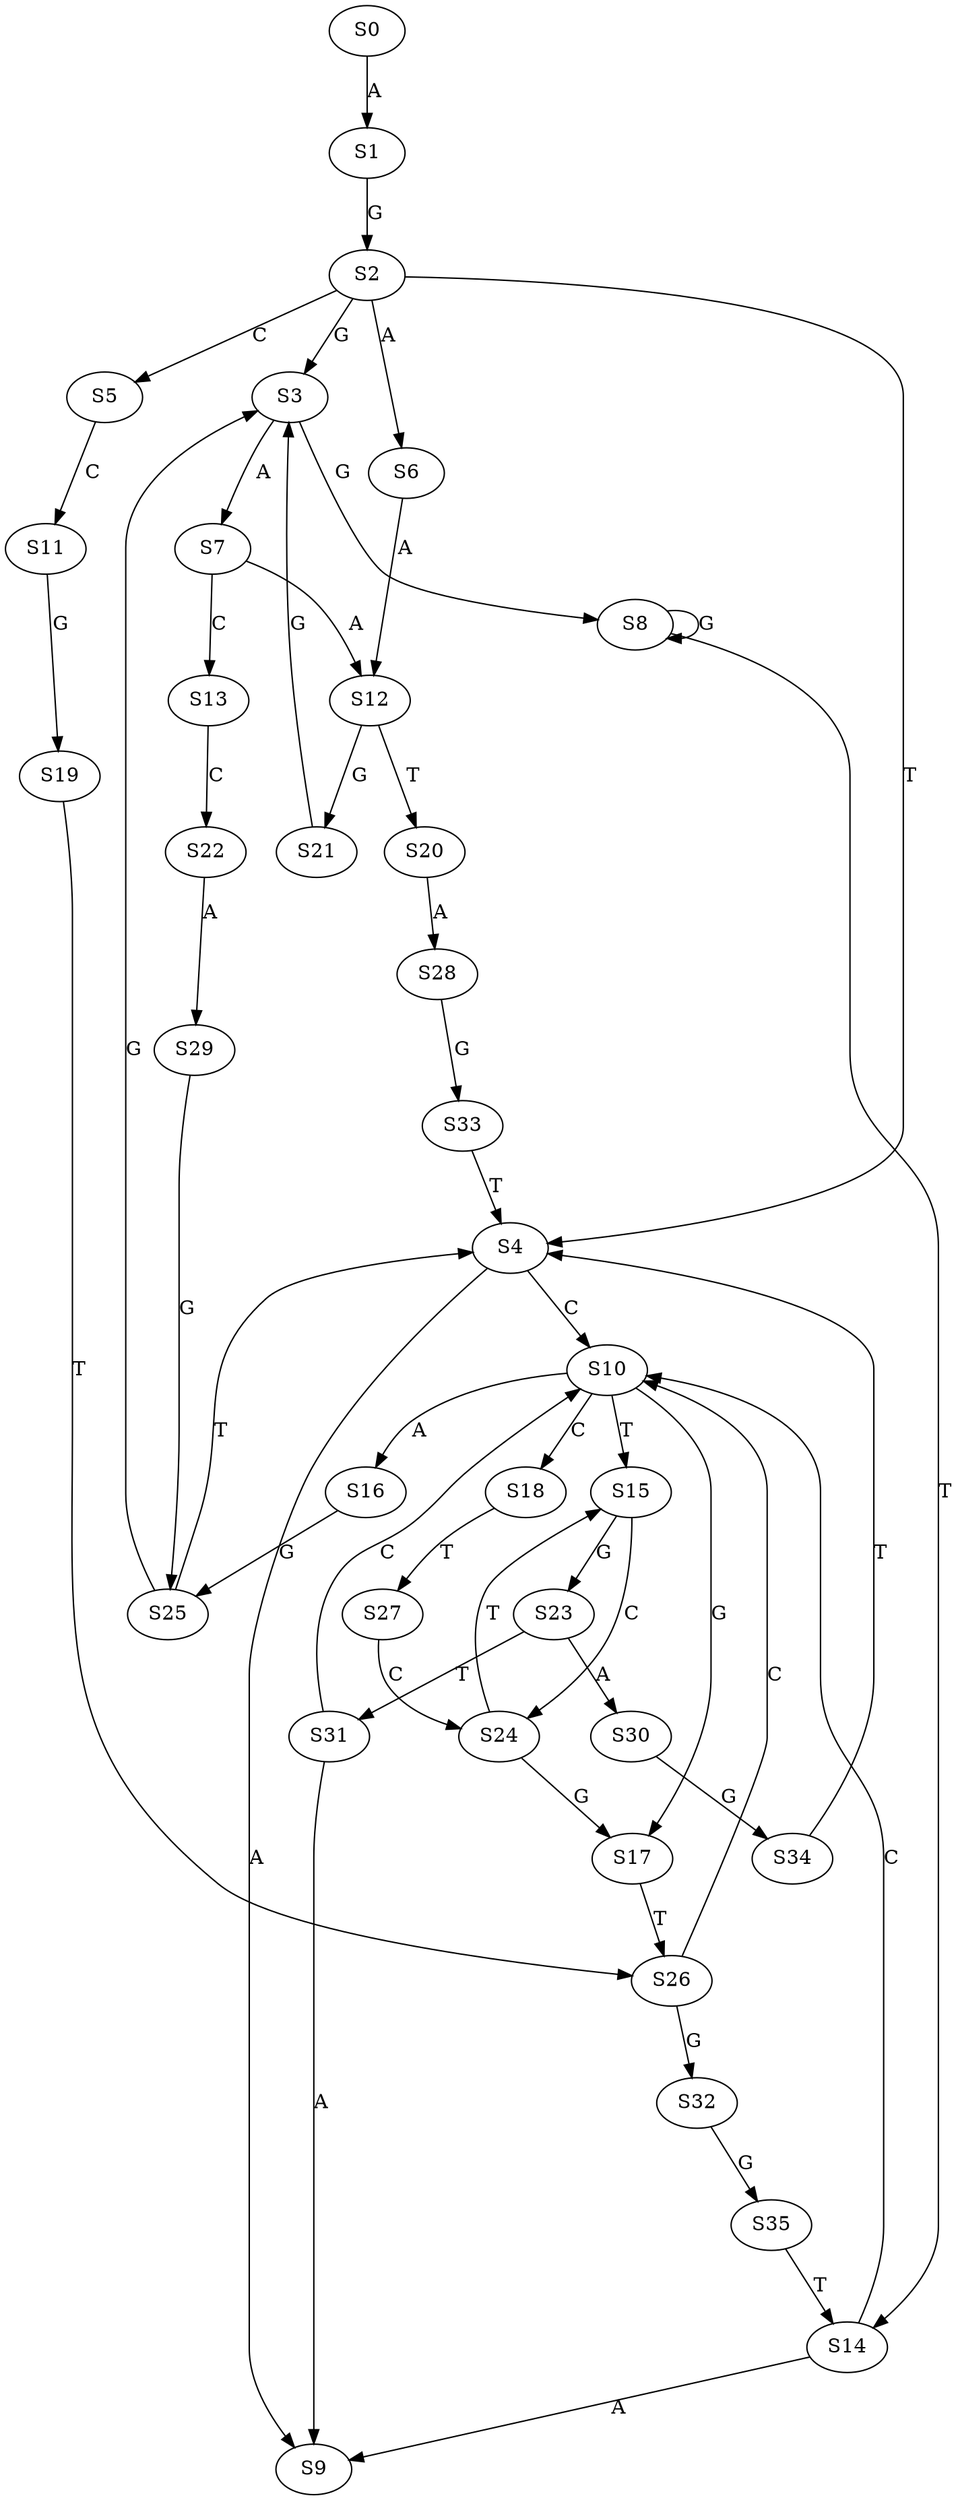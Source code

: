strict digraph  {
	S0 -> S1 [ label = A ];
	S1 -> S2 [ label = G ];
	S2 -> S3 [ label = G ];
	S2 -> S4 [ label = T ];
	S2 -> S5 [ label = C ];
	S2 -> S6 [ label = A ];
	S3 -> S7 [ label = A ];
	S3 -> S8 [ label = G ];
	S4 -> S9 [ label = A ];
	S4 -> S10 [ label = C ];
	S5 -> S11 [ label = C ];
	S6 -> S12 [ label = A ];
	S7 -> S12 [ label = A ];
	S7 -> S13 [ label = C ];
	S8 -> S14 [ label = T ];
	S8 -> S8 [ label = G ];
	S10 -> S15 [ label = T ];
	S10 -> S16 [ label = A ];
	S10 -> S17 [ label = G ];
	S10 -> S18 [ label = C ];
	S11 -> S19 [ label = G ];
	S12 -> S20 [ label = T ];
	S12 -> S21 [ label = G ];
	S13 -> S22 [ label = C ];
	S14 -> S9 [ label = A ];
	S14 -> S10 [ label = C ];
	S15 -> S23 [ label = G ];
	S15 -> S24 [ label = C ];
	S16 -> S25 [ label = G ];
	S17 -> S26 [ label = T ];
	S18 -> S27 [ label = T ];
	S19 -> S26 [ label = T ];
	S20 -> S28 [ label = A ];
	S21 -> S3 [ label = G ];
	S22 -> S29 [ label = A ];
	S23 -> S30 [ label = A ];
	S23 -> S31 [ label = T ];
	S24 -> S15 [ label = T ];
	S24 -> S17 [ label = G ];
	S25 -> S4 [ label = T ];
	S25 -> S3 [ label = G ];
	S26 -> S32 [ label = G ];
	S26 -> S10 [ label = C ];
	S27 -> S24 [ label = C ];
	S28 -> S33 [ label = G ];
	S29 -> S25 [ label = G ];
	S30 -> S34 [ label = G ];
	S31 -> S9 [ label = A ];
	S31 -> S10 [ label = C ];
	S32 -> S35 [ label = G ];
	S33 -> S4 [ label = T ];
	S34 -> S4 [ label = T ];
	S35 -> S14 [ label = T ];
}
